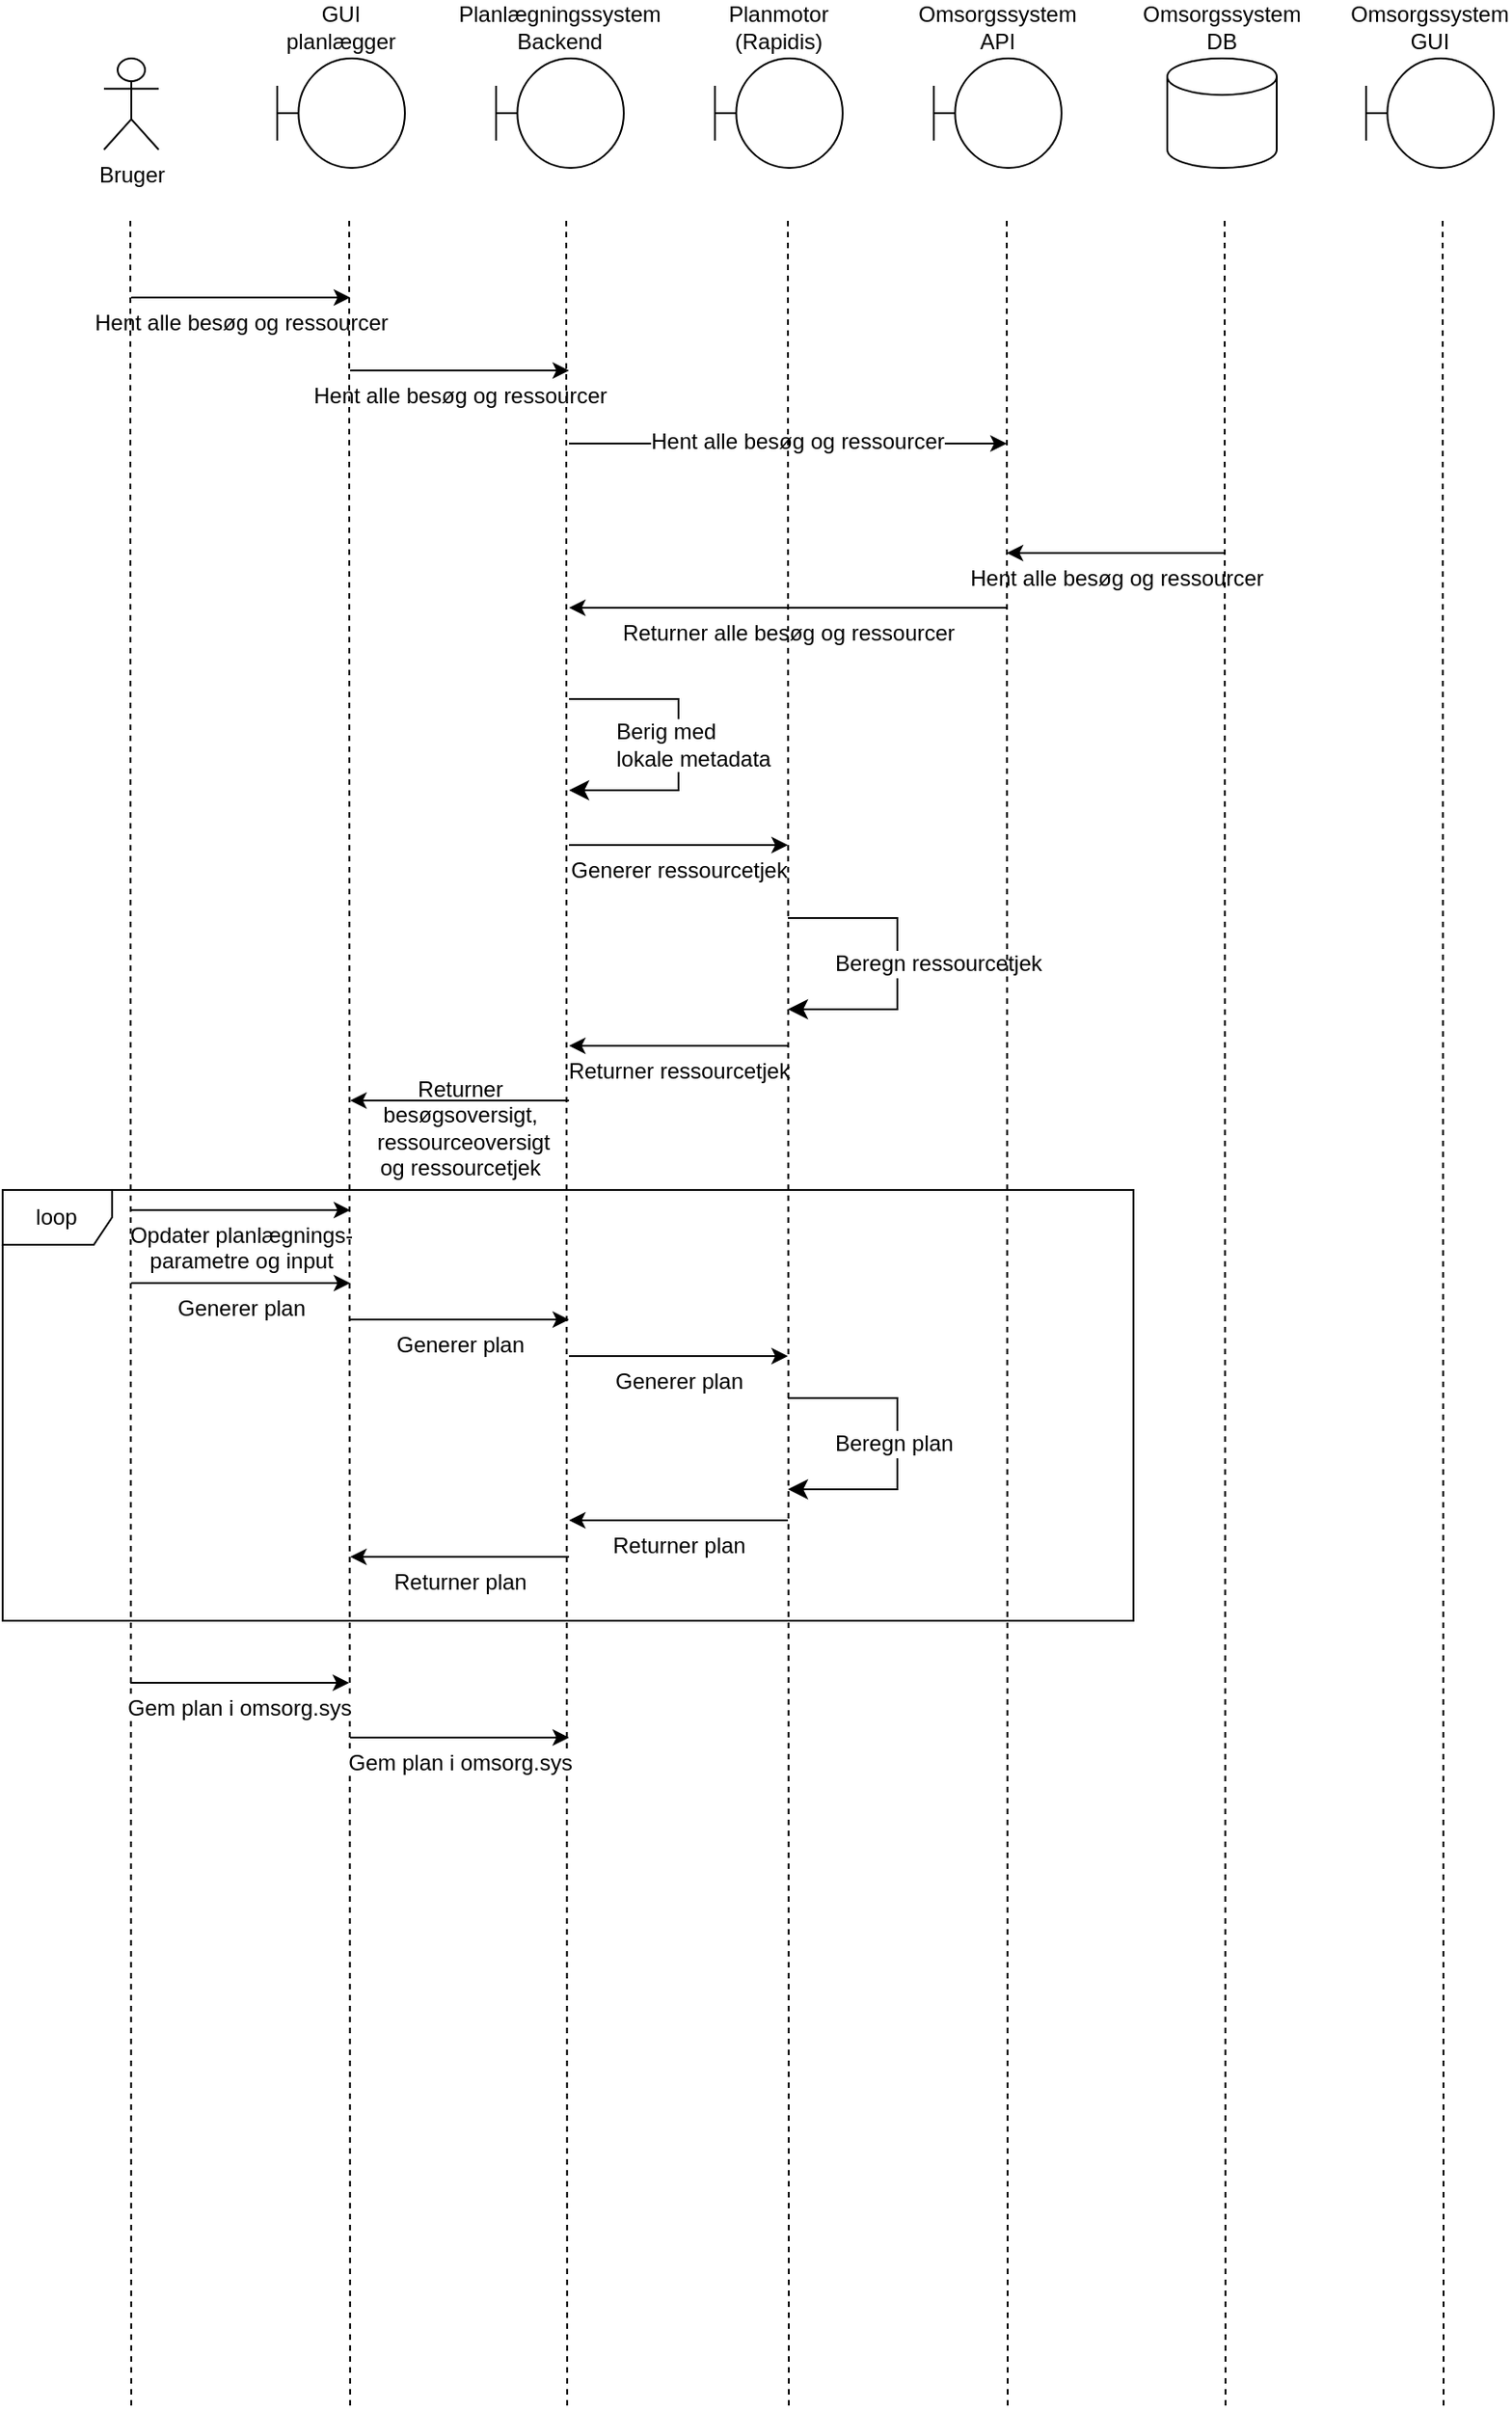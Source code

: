 <mxfile version="26.0.11">
  <diagram name="Page-1" id="TukYMqiGpp8mlapmFH79">
    <mxGraphModel dx="1728" dy="2091" grid="1" gridSize="10" guides="1" tooltips="1" connect="1" arrows="1" fold="1" page="1" pageScale="1" pageWidth="1654" pageHeight="1169" math="0" shadow="0">
      <root>
        <mxCell id="0" />
        <mxCell id="1" parent="0" />
        <mxCell id="dTqkFYYw8kc_q8SnELJO-9" value="Bruger" style="shape=umlActor;verticalLabelPosition=bottom;verticalAlign=top;html=1;outlineConnect=0;" parent="1" vertex="1">
          <mxGeometry x="80" y="-1080" width="30" height="50" as="geometry" />
        </mxCell>
        <mxCell id="dTqkFYYw8kc_q8SnELJO-14" value="GUI&lt;div&gt;planlægger&lt;/div&gt;" style="shape=umlBoundary;whiteSpace=wrap;html=1;labelPosition=center;verticalLabelPosition=top;align=center;verticalAlign=bottom;" parent="1" vertex="1">
          <mxGeometry x="175" y="-1080" width="70" height="60" as="geometry" />
        </mxCell>
        <mxCell id="dTqkFYYw8kc_q8SnELJO-15" value="Planlægningssystem&lt;div&gt;Backend&lt;/div&gt;" style="shape=umlBoundary;whiteSpace=wrap;html=1;labelPosition=center;verticalLabelPosition=top;align=center;verticalAlign=bottom;" parent="1" vertex="1">
          <mxGeometry x="295" y="-1080" width="70" height="60" as="geometry" />
        </mxCell>
        <mxCell id="dTqkFYYw8kc_q8SnELJO-16" value="Planmotor&lt;div&gt;(Rapidis)&lt;/div&gt;" style="shape=umlBoundary;whiteSpace=wrap;html=1;labelPosition=center;verticalLabelPosition=top;align=center;verticalAlign=bottom;" parent="1" vertex="1">
          <mxGeometry x="415" y="-1080" width="70" height="60" as="geometry" />
        </mxCell>
        <mxCell id="dTqkFYYw8kc_q8SnELJO-19" value="Omsorgssystem&lt;div&gt;API&lt;/div&gt;" style="shape=umlBoundary;whiteSpace=wrap;html=1;labelPosition=center;verticalLabelPosition=top;align=center;verticalAlign=bottom;" parent="1" vertex="1">
          <mxGeometry x="535" y="-1080" width="70" height="60" as="geometry" />
        </mxCell>
        <mxCell id="dTqkFYYw8kc_q8SnELJO-23" value="Omsorgssystem&lt;div&gt;GUI&lt;/div&gt;" style="shape=umlBoundary;whiteSpace=wrap;html=1;labelPosition=center;verticalLabelPosition=top;align=center;verticalAlign=bottom;" parent="1" vertex="1">
          <mxGeometry x="772" y="-1080" width="70" height="60" as="geometry" />
        </mxCell>
        <mxCell id="dTqkFYYw8kc_q8SnELJO-27" value="Omsorgssystem DB" style="strokeWidth=1;html=1;shape=mxgraph.flowchart.database;whiteSpace=wrap;strokeColor=default;align=center;verticalAlign=bottom;fontFamily=Helvetica;fontSize=12;fontColor=default;fillColor=default;labelPosition=center;verticalLabelPosition=top;" parent="1" vertex="1">
          <mxGeometry x="663" y="-1080" width="60" height="60" as="geometry" />
        </mxCell>
        <mxCell id="dTqkFYYw8kc_q8SnELJO-29" value="Hent alle besøg og ressourcer" style="endArrow=classic;html=1;rounded=0;fontFamily=Helvetica;fontSize=12;fontColor=default;labelPosition=center;verticalLabelPosition=bottom;align=center;verticalAlign=top;" parent="1" edge="1">
          <mxGeometry width="50" height="50" relative="1" as="geometry">
            <mxPoint x="95" y="-949" as="sourcePoint" />
            <mxPoint x="215" y="-949" as="targetPoint" />
          </mxGeometry>
        </mxCell>
        <mxCell id="dTqkFYYw8kc_q8SnELJO-31" value="Hent alle besøg og ressourcer" style="endArrow=classic;html=1;rounded=0;fontFamily=Helvetica;fontSize=12;fontColor=default;labelPosition=center;verticalLabelPosition=bottom;align=center;verticalAlign=top;" parent="1" edge="1">
          <mxGeometry width="50" height="50" relative="1" as="geometry">
            <mxPoint x="215" y="-909" as="sourcePoint" />
            <mxPoint x="335" y="-909" as="targetPoint" />
          </mxGeometry>
        </mxCell>
        <mxCell id="dTqkFYYw8kc_q8SnELJO-34" value="Hent alle besøg og ressourcer" style="endArrow=classic;html=1;rounded=0;fontFamily=Helvetica;fontSize=12;fontColor=default;labelPosition=center;verticalLabelPosition=middle;align=center;verticalAlign=middle;curved=0;strokeColor=default;jumpStyle=arc;" parent="1" edge="1">
          <mxGeometry x="0.042" y="1" width="50" height="50" relative="1" as="geometry">
            <mxPoint x="335" y="-869" as="sourcePoint" />
            <mxPoint x="575" y="-869" as="targetPoint" />
            <Array as="points">
              <mxPoint x="460" y="-869" />
            </Array>
            <mxPoint as="offset" />
          </mxGeometry>
        </mxCell>
        <mxCell id="dTqkFYYw8kc_q8SnELJO-39" value="Hent alle besøg og ressourcer" style="endArrow=none;html=1;rounded=0;fontFamily=Helvetica;fontSize=12;fontColor=default;labelPosition=center;verticalLabelPosition=bottom;align=center;verticalAlign=top;startArrow=classic;startFill=1;" parent="1" edge="1">
          <mxGeometry width="50" height="50" relative="1" as="geometry">
            <mxPoint x="575" y="-809" as="sourcePoint" />
            <mxPoint x="695" y="-809" as="targetPoint" />
          </mxGeometry>
        </mxCell>
        <mxCell id="dTqkFYYw8kc_q8SnELJO-40" value="Returner alle besøg og ressourcer" style="endArrow=none;html=1;rounded=0;fontFamily=Helvetica;fontSize=12;fontColor=default;labelPosition=center;verticalLabelPosition=bottom;align=center;verticalAlign=top;curved=0;strokeColor=default;jumpStyle=arc;startFill=1;startArrow=classic;" parent="1" edge="1">
          <mxGeometry width="50" height="50" relative="1" as="geometry">
            <mxPoint x="335" y="-779" as="sourcePoint" />
            <mxPoint x="575" y="-779" as="targetPoint" />
          </mxGeometry>
        </mxCell>
        <mxCell id="dTqkFYYw8kc_q8SnELJO-50" value="" style="edgeStyle=elbowEdgeStyle;elbow=horizontal;endArrow=classic;html=1;curved=0;rounded=0;endSize=8;startSize=8;fontFamily=Helvetica;fontSize=12;fontColor=default;" parent="1" edge="1">
          <mxGeometry width="50" height="50" relative="1" as="geometry">
            <mxPoint x="335.0" y="-729" as="sourcePoint" />
            <mxPoint x="335" y="-679" as="targetPoint" />
            <Array as="points">
              <mxPoint x="395" y="-709" />
            </Array>
          </mxGeometry>
        </mxCell>
        <mxCell id="dTqkFYYw8kc_q8SnELJO-51" value="Berig med&lt;div&gt;lokale metadata&lt;/div&gt;" style="edgeLabel;html=1;align=left;verticalAlign=middle;resizable=0;points=[];strokeColor=default;fontFamily=Helvetica;fontSize=12;fontColor=default;fillColor=default;labelPosition=right;verticalLabelPosition=middle;" parent="dTqkFYYw8kc_q8SnELJO-50" vertex="1" connectable="0">
          <mxGeometry x="-0.46" y="-2" relative="1" as="geometry">
            <mxPoint x="-22" y="23" as="offset" />
          </mxGeometry>
        </mxCell>
        <mxCell id="7rYJBKqVgQUMYTCWI2rT-1" value="Generer ressourcetjek" style="endArrow=classic;html=1;rounded=0;fontFamily=Helvetica;fontSize=12;fontColor=default;labelPosition=center;verticalLabelPosition=bottom;align=center;verticalAlign=top;" edge="1" parent="1">
          <mxGeometry width="50" height="50" relative="1" as="geometry">
            <mxPoint x="335" y="-649" as="sourcePoint" />
            <mxPoint x="455" y="-649" as="targetPoint" />
            <mxPoint as="offset" />
          </mxGeometry>
        </mxCell>
        <mxCell id="7rYJBKqVgQUMYTCWI2rT-2" value="" style="edgeStyle=elbowEdgeStyle;elbow=horizontal;endArrow=classic;html=1;curved=0;rounded=0;endSize=8;startSize=8;fontFamily=Helvetica;fontSize=12;fontColor=default;" edge="1" parent="1">
          <mxGeometry width="50" height="50" relative="1" as="geometry">
            <mxPoint x="455.0" y="-609" as="sourcePoint" />
            <mxPoint x="455" y="-559" as="targetPoint" />
            <Array as="points">
              <mxPoint x="515" y="-589" />
            </Array>
          </mxGeometry>
        </mxCell>
        <mxCell id="7rYJBKqVgQUMYTCWI2rT-3" value="Beregn ressourcetjek" style="edgeLabel;html=1;align=left;verticalAlign=middle;resizable=0;points=[];strokeColor=default;fontFamily=Helvetica;fontSize=12;fontColor=default;fillColor=default;labelPosition=right;verticalLabelPosition=middle;" vertex="1" connectable="0" parent="7rYJBKqVgQUMYTCWI2rT-2">
          <mxGeometry x="-0.46" y="-2" relative="1" as="geometry">
            <mxPoint x="-22" y="23" as="offset" />
          </mxGeometry>
        </mxCell>
        <mxCell id="7rYJBKqVgQUMYTCWI2rT-4" value="Returner ressourcetjek" style="endArrow=none;html=1;rounded=0;fontFamily=Helvetica;fontSize=12;fontColor=default;labelPosition=center;verticalLabelPosition=bottom;align=center;verticalAlign=top;startArrow=classic;startFill=1;" edge="1" parent="1">
          <mxGeometry width="50" height="50" relative="1" as="geometry">
            <mxPoint x="335" y="-539" as="sourcePoint" />
            <mxPoint x="455" y="-539" as="targetPoint" />
          </mxGeometry>
        </mxCell>
        <mxCell id="7rYJBKqVgQUMYTCWI2rT-5" value="Returner&lt;div&gt;besøgsoversigt,&lt;div&gt;&amp;nbsp;ressourceoversigt&lt;/div&gt;&lt;div&gt;og ressourcetjek&lt;/div&gt;&lt;/div&gt;" style="endArrow=none;html=1;rounded=0;fontFamily=Helvetica;fontSize=12;fontColor=default;labelPosition=center;verticalLabelPosition=bottom;align=center;verticalAlign=top;startArrow=classic;startFill=1;labelBackgroundColor=none;" edge="1" parent="1">
          <mxGeometry y="20" width="50" height="50" relative="1" as="geometry">
            <mxPoint x="215" y="-509" as="sourcePoint" />
            <mxPoint x="335" y="-509" as="targetPoint" />
            <mxPoint as="offset" />
          </mxGeometry>
        </mxCell>
        <mxCell id="7rYJBKqVgQUMYTCWI2rT-6" value="Opdater planlægnings-&lt;div&gt;parametre og input&lt;/div&gt;" style="endArrow=classic;html=1;rounded=0;fontFamily=Helvetica;fontSize=12;fontColor=default;labelPosition=center;verticalLabelPosition=bottom;align=center;verticalAlign=top;labelBackgroundColor=none;" edge="1" parent="1">
          <mxGeometry width="50" height="50" relative="1" as="geometry">
            <mxPoint x="95" y="-449" as="sourcePoint" />
            <mxPoint x="215" y="-449" as="targetPoint" />
          </mxGeometry>
        </mxCell>
        <mxCell id="7rYJBKqVgQUMYTCWI2rT-7" value="Generer plan" style="endArrow=classic;html=1;rounded=0;fontFamily=Helvetica;fontSize=12;fontColor=default;labelPosition=center;verticalLabelPosition=bottom;align=center;verticalAlign=top;labelBackgroundColor=none;" edge="1" parent="1">
          <mxGeometry width="50" height="50" relative="1" as="geometry">
            <mxPoint x="95" y="-409" as="sourcePoint" />
            <mxPoint x="215" y="-409" as="targetPoint" />
          </mxGeometry>
        </mxCell>
        <mxCell id="7rYJBKqVgQUMYTCWI2rT-8" value="Generer plan" style="endArrow=classic;html=1;rounded=0;fontFamily=Helvetica;fontSize=12;fontColor=default;labelPosition=center;verticalLabelPosition=bottom;align=center;verticalAlign=top;labelBackgroundColor=none;" edge="1" parent="1">
          <mxGeometry width="50" height="50" relative="1" as="geometry">
            <mxPoint x="215" y="-389" as="sourcePoint" />
            <mxPoint x="335" y="-389" as="targetPoint" />
          </mxGeometry>
        </mxCell>
        <mxCell id="7rYJBKqVgQUMYTCWI2rT-9" value="Generer plan" style="endArrow=classic;html=1;rounded=0;fontFamily=Helvetica;fontSize=12;fontColor=default;labelPosition=center;verticalLabelPosition=bottom;align=center;verticalAlign=top;labelBackgroundColor=none;" edge="1" parent="1">
          <mxGeometry width="50" height="50" relative="1" as="geometry">
            <mxPoint x="335" y="-369" as="sourcePoint" />
            <mxPoint x="455" y="-369" as="targetPoint" />
          </mxGeometry>
        </mxCell>
        <mxCell id="7rYJBKqVgQUMYTCWI2rT-10" value="" style="edgeStyle=elbowEdgeStyle;elbow=horizontal;endArrow=classic;html=1;curved=0;rounded=0;endSize=8;startSize=8;fontFamily=Helvetica;fontSize=12;fontColor=default;" edge="1" parent="1">
          <mxGeometry width="50" height="50" relative="1" as="geometry">
            <mxPoint x="455.0" y="-346" as="sourcePoint" />
            <mxPoint x="455" y="-296" as="targetPoint" />
            <Array as="points">
              <mxPoint x="515" y="-326" />
            </Array>
          </mxGeometry>
        </mxCell>
        <mxCell id="7rYJBKqVgQUMYTCWI2rT-11" value="Beregn plan" style="edgeLabel;html=1;align=left;verticalAlign=middle;resizable=0;points=[];strokeColor=default;fontFamily=Helvetica;fontSize=12;fontColor=default;fillColor=default;labelPosition=right;verticalLabelPosition=middle;" vertex="1" connectable="0" parent="7rYJBKqVgQUMYTCWI2rT-10">
          <mxGeometry x="-0.46" y="-2" relative="1" as="geometry">
            <mxPoint x="-22" y="23" as="offset" />
          </mxGeometry>
        </mxCell>
        <mxCell id="7rYJBKqVgQUMYTCWI2rT-12" value="Returner plan" style="endArrow=none;html=1;rounded=0;fontFamily=Helvetica;fontSize=12;fontColor=default;labelPosition=center;verticalLabelPosition=bottom;align=center;verticalAlign=top;startArrow=classic;startFill=1;" edge="1" parent="1">
          <mxGeometry width="50" height="50" relative="1" as="geometry">
            <mxPoint x="335" y="-279" as="sourcePoint" />
            <mxPoint x="455" y="-279" as="targetPoint" />
          </mxGeometry>
        </mxCell>
        <mxCell id="7rYJBKqVgQUMYTCWI2rT-13" value="Returner plan" style="endArrow=none;html=1;rounded=0;fontFamily=Helvetica;fontSize=12;fontColor=default;labelPosition=center;verticalLabelPosition=bottom;align=center;verticalAlign=top;startArrow=classic;startFill=1;" edge="1" parent="1">
          <mxGeometry width="50" height="50" relative="1" as="geometry">
            <mxPoint x="215" y="-259" as="sourcePoint" />
            <mxPoint x="335" y="-259" as="targetPoint" />
          </mxGeometry>
        </mxCell>
        <mxCell id="7rYJBKqVgQUMYTCWI2rT-16" value="" style="group" vertex="1" connectable="0" parent="1">
          <mxGeometry x="94.44" y="-994" width="720.06" height="1200" as="geometry" />
        </mxCell>
        <mxCell id="dTqkFYYw8kc_q8SnELJO-12" value="" style="endArrow=none;html=1;rounded=0;dashed=1;" parent="7rYJBKqVgQUMYTCWI2rT-16" edge="1">
          <mxGeometry width="50" height="50" relative="1" as="geometry">
            <mxPoint x="0.5" y="1200" as="sourcePoint" />
            <mxPoint y="2" as="targetPoint" />
          </mxGeometry>
        </mxCell>
        <mxCell id="dTqkFYYw8kc_q8SnELJO-28" value="" style="endArrow=none;html=1;rounded=0;dashed=1;" parent="7rYJBKqVgQUMYTCWI2rT-16" edge="1">
          <mxGeometry width="50" height="50" relative="1" as="geometry">
            <mxPoint x="120.5" y="1200" as="sourcePoint" />
            <mxPoint x="120.0" y="2" as="targetPoint" />
          </mxGeometry>
        </mxCell>
        <mxCell id="dTqkFYYw8kc_q8SnELJO-30" value="" style="endArrow=none;html=1;rounded=0;dashed=1;" parent="7rYJBKqVgQUMYTCWI2rT-16" edge="1">
          <mxGeometry width="50" height="50" relative="1" as="geometry">
            <mxPoint x="239.5" y="1200" as="sourcePoint" />
            <mxPoint x="239.0" y="0.999" as="targetPoint" />
          </mxGeometry>
        </mxCell>
        <mxCell id="dTqkFYYw8kc_q8SnELJO-32" value="" style="endArrow=none;html=1;rounded=0;dashed=1;" parent="7rYJBKqVgQUMYTCWI2rT-16" edge="1">
          <mxGeometry width="50" height="50" relative="1" as="geometry">
            <mxPoint x="361.06" y="1200" as="sourcePoint" />
            <mxPoint x="360.56" as="targetPoint" />
          </mxGeometry>
        </mxCell>
        <mxCell id="dTqkFYYw8kc_q8SnELJO-33" value="" style="endArrow=none;html=1;rounded=0;dashed=1;" parent="7rYJBKqVgQUMYTCWI2rT-16" edge="1">
          <mxGeometry width="50" height="50" relative="1" as="geometry">
            <mxPoint x="481.06" y="1200" as="sourcePoint" />
            <mxPoint x="480.56" y="0.999" as="targetPoint" />
          </mxGeometry>
        </mxCell>
        <mxCell id="7rYJBKqVgQUMYTCWI2rT-14" value="" style="group" vertex="1" connectable="0" parent="7rYJBKqVgQUMYTCWI2rT-16">
          <mxGeometry x="600" y="0.999" width="120.06" height="1199.001" as="geometry" />
        </mxCell>
        <mxCell id="dTqkFYYw8kc_q8SnELJO-37" value="" style="endArrow=none;html=1;rounded=0;dashed=1;" parent="7rYJBKqVgQUMYTCWI2rT-14" edge="1">
          <mxGeometry width="50" height="50" relative="1" as="geometry">
            <mxPoint x="0.5" y="1199.001" as="sourcePoint" />
            <mxPoint as="targetPoint" />
          </mxGeometry>
        </mxCell>
        <mxCell id="dTqkFYYw8kc_q8SnELJO-38" value="" style="endArrow=none;html=1;rounded=0;dashed=1;" parent="7rYJBKqVgQUMYTCWI2rT-14" edge="1">
          <mxGeometry width="50" height="50" relative="1" as="geometry">
            <mxPoint x="120.06" y="1199.001" as="sourcePoint" />
            <mxPoint x="119.56" as="targetPoint" />
          </mxGeometry>
        </mxCell>
        <mxCell id="7rYJBKqVgQUMYTCWI2rT-17" value="loop" style="shape=umlFrame;whiteSpace=wrap;html=1;pointerEvents=0;" vertex="1" parent="7rYJBKqVgQUMYTCWI2rT-16">
          <mxGeometry x="-70" y="534" width="620" height="236" as="geometry" />
        </mxCell>
        <mxCell id="7rYJBKqVgQUMYTCWI2rT-18" value="Gem plan i omsorg.sys" style="endArrow=classic;html=1;rounded=0;fontFamily=Helvetica;fontSize=12;fontColor=default;labelPosition=center;verticalLabelPosition=bottom;align=center;verticalAlign=top;" edge="1" parent="7rYJBKqVgQUMYTCWI2rT-16">
          <mxGeometry width="50" height="50" relative="1" as="geometry">
            <mxPoint y="804" as="sourcePoint" />
            <mxPoint x="120" y="804" as="targetPoint" />
          </mxGeometry>
        </mxCell>
        <mxCell id="7rYJBKqVgQUMYTCWI2rT-19" value="Gem plan i omsorg.sys" style="endArrow=classic;html=1;rounded=0;fontFamily=Helvetica;fontSize=12;fontColor=default;labelPosition=center;verticalLabelPosition=bottom;align=center;verticalAlign=top;" edge="1" parent="7rYJBKqVgQUMYTCWI2rT-16">
          <mxGeometry width="50" height="50" relative="1" as="geometry">
            <mxPoint x="120.56" y="834" as="sourcePoint" />
            <mxPoint x="240.56" y="834" as="targetPoint" />
          </mxGeometry>
        </mxCell>
      </root>
    </mxGraphModel>
  </diagram>
</mxfile>
